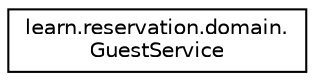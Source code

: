 digraph "Graphical Class Hierarchy"
{
 // LATEX_PDF_SIZE
  edge [fontname="Helvetica",fontsize="10",labelfontname="Helvetica",labelfontsize="10"];
  node [fontname="Helvetica",fontsize="10",shape=record];
  rankdir="LR";
  Node0 [label="learn.reservation.domain.\lGuestService",height=0.2,width=0.4,color="black", fillcolor="white", style="filled",URL="$classlearn_1_1reservation_1_1domain_1_1_guest_service.html",tooltip=" "];
}
